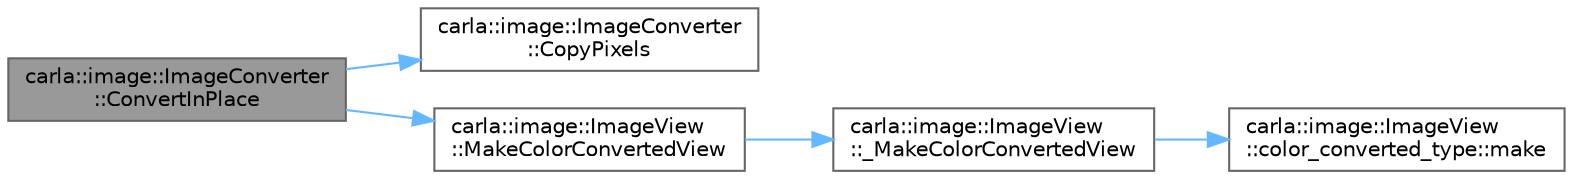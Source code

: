 digraph "carla::image::ImageConverter::ConvertInPlace"
{
 // INTERACTIVE_SVG=YES
 // LATEX_PDF_SIZE
  bgcolor="transparent";
  edge [fontname=Helvetica,fontsize=10,labelfontname=Helvetica,labelfontsize=10];
  node [fontname=Helvetica,fontsize=10,shape=box,height=0.2,width=0.4];
  rankdir="LR";
  Node1 [id="Node000001",label="carla::image::ImageConverter\l::ConvertInPlace",height=0.2,width=0.4,color="gray40", fillcolor="grey60", style="filled", fontcolor="black",tooltip=" "];
  Node1 -> Node2 [id="edge1_Node000001_Node000002",color="steelblue1",style="solid",tooltip=" "];
  Node2 [id="Node000002",label="carla::image::ImageConverter\l::CopyPixels",height=0.2,width=0.4,color="grey40", fillcolor="white", style="filled",URL="$d5/d0f/classcarla_1_1image_1_1ImageConverter.html#ad839e7c59ef57bf7a57ddda0fc80b358",tooltip=" "];
  Node1 -> Node3 [id="edge2_Node000001_Node000003",color="steelblue1",style="solid",tooltip=" "];
  Node3 [id="Node000003",label="carla::image::ImageView\l::MakeColorConvertedView",height=0.2,width=0.4,color="grey40", fillcolor="white", style="filled",URL="$d3/dcd/classcarla_1_1image_1_1ImageView.html#a8a298b661be31497eca9336b5bf60221",tooltip=" "];
  Node3 -> Node4 [id="edge3_Node000003_Node000004",color="steelblue1",style="solid",tooltip=" "];
  Node4 [id="Node000004",label="carla::image::ImageView\l::_MakeColorConvertedView",height=0.2,width=0.4,color="grey40", fillcolor="white", style="filled",URL="$d3/dcd/classcarla_1_1image_1_1ImageView.html#af0354a548882b4df7f71af15ef187569",tooltip=" "];
  Node4 -> Node5 [id="edge4_Node000004_Node000005",color="steelblue1",style="solid",tooltip=" "];
  Node5 [id="Node000005",label="carla::image::ImageView\l::color_converted_type::make",height=0.2,width=0.4,color="grey40", fillcolor="white", style="filled",URL="$de/d83/structcarla_1_1image_1_1ImageView_1_1color__converted__type.html#a992235a86932661f546000e5ddb790fe",tooltip=" "];
}
